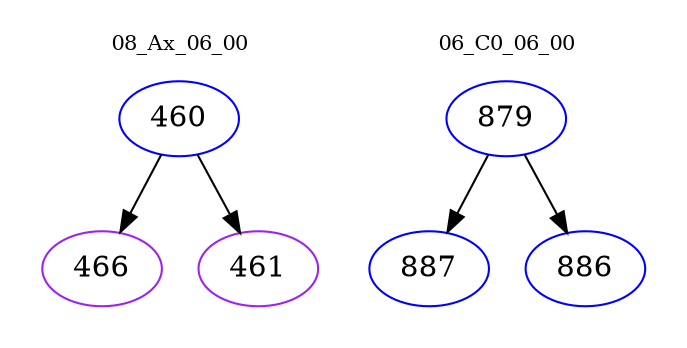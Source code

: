 digraph{
subgraph cluster_0 {
color = white
label = "08_Ax_06_00";
fontsize=10;
T0_460 [label="460", color="blue"]
T0_460 -> T0_466 [color="black"]
T0_466 [label="466", color="purple"]
T0_460 -> T0_461 [color="black"]
T0_461 [label="461", color="purple"]
}
subgraph cluster_1 {
color = white
label = "06_C0_06_00";
fontsize=10;
T1_879 [label="879", color="blue"]
T1_879 -> T1_887 [color="black"]
T1_887 [label="887", color="blue"]
T1_879 -> T1_886 [color="black"]
T1_886 [label="886", color="blue"]
}
}
